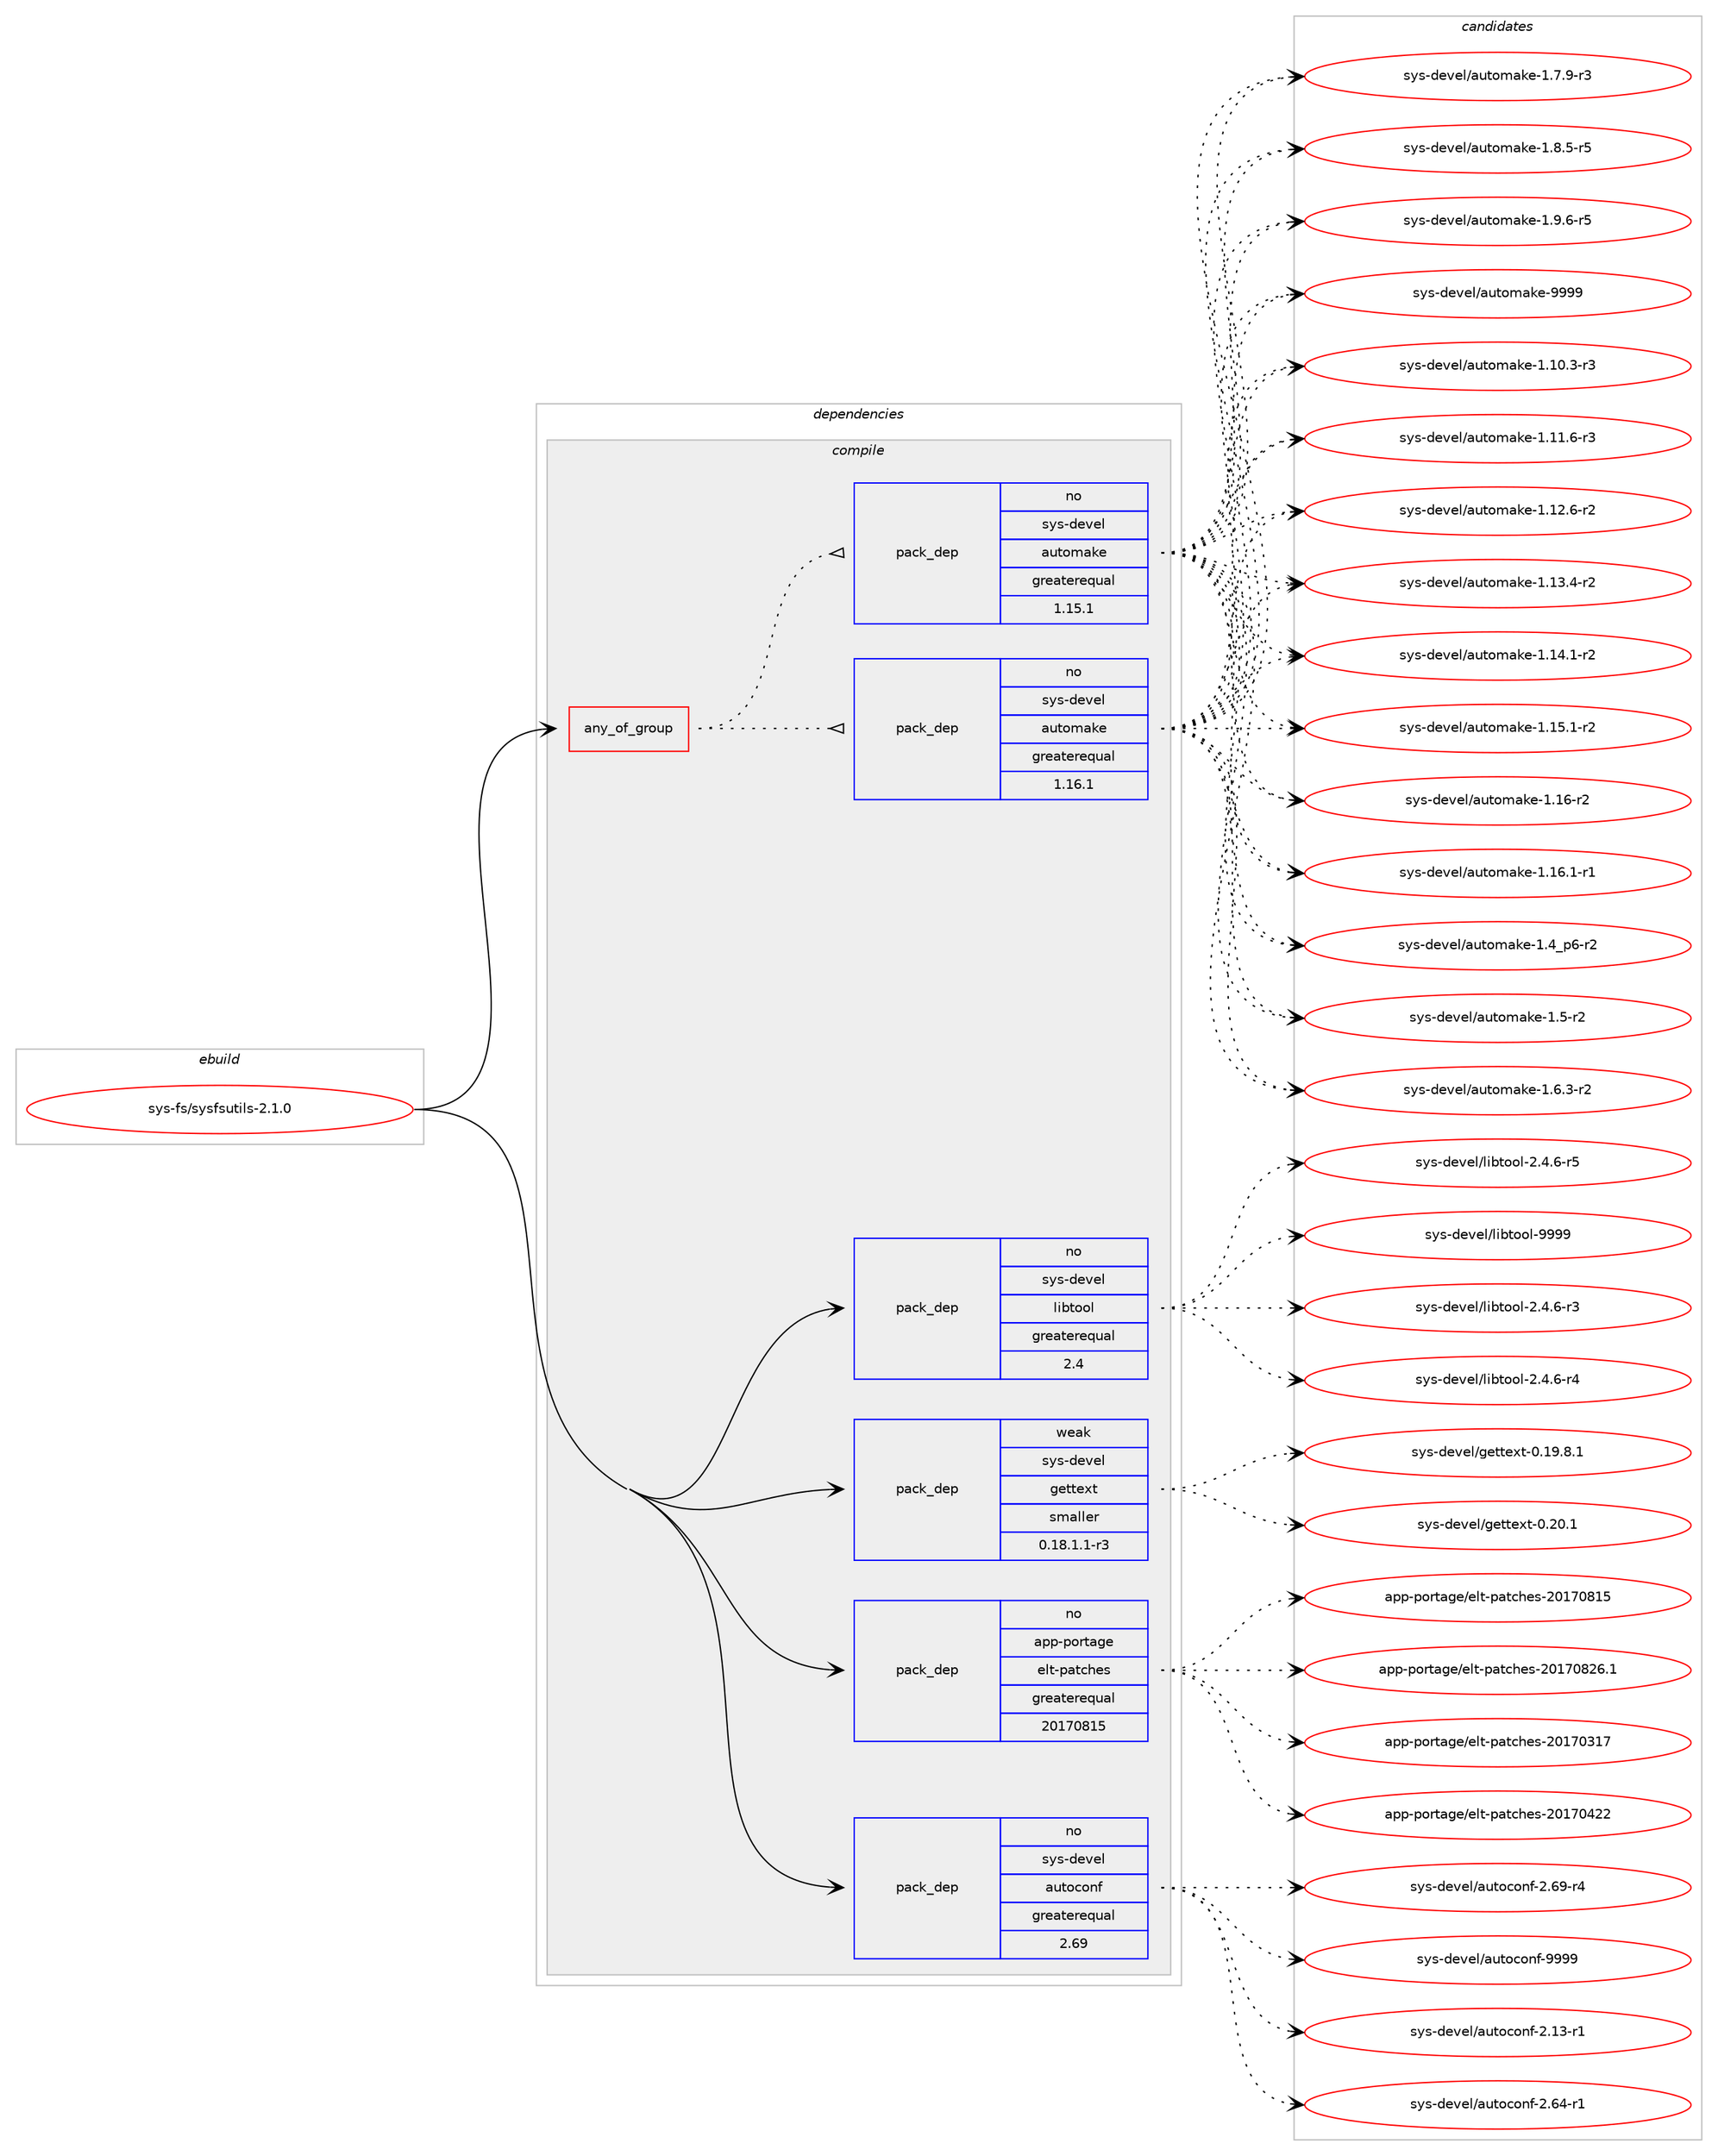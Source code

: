 digraph prolog {

# *************
# Graph options
# *************

newrank=true;
concentrate=true;
compound=true;
graph [rankdir=LR,fontname=Helvetica,fontsize=10,ranksep=1.5];#, ranksep=2.5, nodesep=0.2];
edge  [arrowhead=vee];
node  [fontname=Helvetica,fontsize=10];

# **********
# The ebuild
# **********

subgraph cluster_leftcol {
color=gray;
rank=same;
label=<<i>ebuild</i>>;
id [label="sys-fs/sysfsutils-2.1.0", color=red, width=4, href="../sys-fs/sysfsutils-2.1.0.svg"];
}

# ****************
# The dependencies
# ****************

subgraph cluster_midcol {
color=gray;
label=<<i>dependencies</i>>;
subgraph cluster_compile {
fillcolor="#eeeeee";
style=filled;
label=<<i>compile</i>>;
subgraph any17 {
dependency1310 [label=<<TABLE BORDER="0" CELLBORDER="1" CELLSPACING="0" CELLPADDING="4"><TR><TD CELLPADDING="10">any_of_group</TD></TR></TABLE>>, shape=none, color=red];subgraph pack971 {
dependency1311 [label=<<TABLE BORDER="0" CELLBORDER="1" CELLSPACING="0" CELLPADDING="4" WIDTH="220"><TR><TD ROWSPAN="6" CELLPADDING="30">pack_dep</TD></TR><TR><TD WIDTH="110">no</TD></TR><TR><TD>sys-devel</TD></TR><TR><TD>automake</TD></TR><TR><TD>greaterequal</TD></TR><TR><TD>1.16.1</TD></TR></TABLE>>, shape=none, color=blue];
}
dependency1310:e -> dependency1311:w [weight=20,style="dotted",arrowhead="oinv"];
subgraph pack972 {
dependency1312 [label=<<TABLE BORDER="0" CELLBORDER="1" CELLSPACING="0" CELLPADDING="4" WIDTH="220"><TR><TD ROWSPAN="6" CELLPADDING="30">pack_dep</TD></TR><TR><TD WIDTH="110">no</TD></TR><TR><TD>sys-devel</TD></TR><TR><TD>automake</TD></TR><TR><TD>greaterequal</TD></TR><TR><TD>1.15.1</TD></TR></TABLE>>, shape=none, color=blue];
}
dependency1310:e -> dependency1312:w [weight=20,style="dotted",arrowhead="oinv"];
}
id:e -> dependency1310:w [weight=20,style="solid",arrowhead="vee"];
subgraph pack973 {
dependency1313 [label=<<TABLE BORDER="0" CELLBORDER="1" CELLSPACING="0" CELLPADDING="4" WIDTH="220"><TR><TD ROWSPAN="6" CELLPADDING="30">pack_dep</TD></TR><TR><TD WIDTH="110">no</TD></TR><TR><TD>app-portage</TD></TR><TR><TD>elt-patches</TD></TR><TR><TD>greaterequal</TD></TR><TR><TD>20170815</TD></TR></TABLE>>, shape=none, color=blue];
}
id:e -> dependency1313:w [weight=20,style="solid",arrowhead="vee"];
subgraph pack974 {
dependency1314 [label=<<TABLE BORDER="0" CELLBORDER="1" CELLSPACING="0" CELLPADDING="4" WIDTH="220"><TR><TD ROWSPAN="6" CELLPADDING="30">pack_dep</TD></TR><TR><TD WIDTH="110">no</TD></TR><TR><TD>sys-devel</TD></TR><TR><TD>autoconf</TD></TR><TR><TD>greaterequal</TD></TR><TR><TD>2.69</TD></TR></TABLE>>, shape=none, color=blue];
}
id:e -> dependency1314:w [weight=20,style="solid",arrowhead="vee"];
subgraph pack975 {
dependency1315 [label=<<TABLE BORDER="0" CELLBORDER="1" CELLSPACING="0" CELLPADDING="4" WIDTH="220"><TR><TD ROWSPAN="6" CELLPADDING="30">pack_dep</TD></TR><TR><TD WIDTH="110">no</TD></TR><TR><TD>sys-devel</TD></TR><TR><TD>libtool</TD></TR><TR><TD>greaterequal</TD></TR><TR><TD>2.4</TD></TR></TABLE>>, shape=none, color=blue];
}
id:e -> dependency1315:w [weight=20,style="solid",arrowhead="vee"];
subgraph pack976 {
dependency1316 [label=<<TABLE BORDER="0" CELLBORDER="1" CELLSPACING="0" CELLPADDING="4" WIDTH="220"><TR><TD ROWSPAN="6" CELLPADDING="30">pack_dep</TD></TR><TR><TD WIDTH="110">weak</TD></TR><TR><TD>sys-devel</TD></TR><TR><TD>gettext</TD></TR><TR><TD>smaller</TD></TR><TR><TD>0.18.1.1-r3</TD></TR></TABLE>>, shape=none, color=blue];
}
id:e -> dependency1316:w [weight=20,style="solid",arrowhead="vee"];
}
subgraph cluster_compileandrun {
fillcolor="#eeeeee";
style=filled;
label=<<i>compile and run</i>>;
}
subgraph cluster_run {
fillcolor="#eeeeee";
style=filled;
label=<<i>run</i>>;
}
}

# **************
# The candidates
# **************

subgraph cluster_choices {
rank=same;
color=gray;
label=<<i>candidates</i>>;

subgraph choice971 {
color=black;
nodesep=1;
choice11512111545100101118101108479711711611110997107101454946494846514511451 [label="sys-devel/automake-1.10.3-r3", color=red, width=4,href="../sys-devel/automake-1.10.3-r3.svg"];
choice11512111545100101118101108479711711611110997107101454946494946544511451 [label="sys-devel/automake-1.11.6-r3", color=red, width=4,href="../sys-devel/automake-1.11.6-r3.svg"];
choice11512111545100101118101108479711711611110997107101454946495046544511450 [label="sys-devel/automake-1.12.6-r2", color=red, width=4,href="../sys-devel/automake-1.12.6-r2.svg"];
choice11512111545100101118101108479711711611110997107101454946495146524511450 [label="sys-devel/automake-1.13.4-r2", color=red, width=4,href="../sys-devel/automake-1.13.4-r2.svg"];
choice11512111545100101118101108479711711611110997107101454946495246494511450 [label="sys-devel/automake-1.14.1-r2", color=red, width=4,href="../sys-devel/automake-1.14.1-r2.svg"];
choice11512111545100101118101108479711711611110997107101454946495346494511450 [label="sys-devel/automake-1.15.1-r2", color=red, width=4,href="../sys-devel/automake-1.15.1-r2.svg"];
choice1151211154510010111810110847971171161111099710710145494649544511450 [label="sys-devel/automake-1.16-r2", color=red, width=4,href="../sys-devel/automake-1.16-r2.svg"];
choice11512111545100101118101108479711711611110997107101454946495446494511449 [label="sys-devel/automake-1.16.1-r1", color=red, width=4,href="../sys-devel/automake-1.16.1-r1.svg"];
choice115121115451001011181011084797117116111109971071014549465295112544511450 [label="sys-devel/automake-1.4_p6-r2", color=red, width=4,href="../sys-devel/automake-1.4_p6-r2.svg"];
choice11512111545100101118101108479711711611110997107101454946534511450 [label="sys-devel/automake-1.5-r2", color=red, width=4,href="../sys-devel/automake-1.5-r2.svg"];
choice115121115451001011181011084797117116111109971071014549465446514511450 [label="sys-devel/automake-1.6.3-r2", color=red, width=4,href="../sys-devel/automake-1.6.3-r2.svg"];
choice115121115451001011181011084797117116111109971071014549465546574511451 [label="sys-devel/automake-1.7.9-r3", color=red, width=4,href="../sys-devel/automake-1.7.9-r3.svg"];
choice115121115451001011181011084797117116111109971071014549465646534511453 [label="sys-devel/automake-1.8.5-r5", color=red, width=4,href="../sys-devel/automake-1.8.5-r5.svg"];
choice115121115451001011181011084797117116111109971071014549465746544511453 [label="sys-devel/automake-1.9.6-r5", color=red, width=4,href="../sys-devel/automake-1.9.6-r5.svg"];
choice115121115451001011181011084797117116111109971071014557575757 [label="sys-devel/automake-9999", color=red, width=4,href="../sys-devel/automake-9999.svg"];
dependency1311:e -> choice11512111545100101118101108479711711611110997107101454946494846514511451:w [style=dotted,weight="100"];
dependency1311:e -> choice11512111545100101118101108479711711611110997107101454946494946544511451:w [style=dotted,weight="100"];
dependency1311:e -> choice11512111545100101118101108479711711611110997107101454946495046544511450:w [style=dotted,weight="100"];
dependency1311:e -> choice11512111545100101118101108479711711611110997107101454946495146524511450:w [style=dotted,weight="100"];
dependency1311:e -> choice11512111545100101118101108479711711611110997107101454946495246494511450:w [style=dotted,weight="100"];
dependency1311:e -> choice11512111545100101118101108479711711611110997107101454946495346494511450:w [style=dotted,weight="100"];
dependency1311:e -> choice1151211154510010111810110847971171161111099710710145494649544511450:w [style=dotted,weight="100"];
dependency1311:e -> choice11512111545100101118101108479711711611110997107101454946495446494511449:w [style=dotted,weight="100"];
dependency1311:e -> choice115121115451001011181011084797117116111109971071014549465295112544511450:w [style=dotted,weight="100"];
dependency1311:e -> choice11512111545100101118101108479711711611110997107101454946534511450:w [style=dotted,weight="100"];
dependency1311:e -> choice115121115451001011181011084797117116111109971071014549465446514511450:w [style=dotted,weight="100"];
dependency1311:e -> choice115121115451001011181011084797117116111109971071014549465546574511451:w [style=dotted,weight="100"];
dependency1311:e -> choice115121115451001011181011084797117116111109971071014549465646534511453:w [style=dotted,weight="100"];
dependency1311:e -> choice115121115451001011181011084797117116111109971071014549465746544511453:w [style=dotted,weight="100"];
dependency1311:e -> choice115121115451001011181011084797117116111109971071014557575757:w [style=dotted,weight="100"];
}
subgraph choice972 {
color=black;
nodesep=1;
choice11512111545100101118101108479711711611110997107101454946494846514511451 [label="sys-devel/automake-1.10.3-r3", color=red, width=4,href="../sys-devel/automake-1.10.3-r3.svg"];
choice11512111545100101118101108479711711611110997107101454946494946544511451 [label="sys-devel/automake-1.11.6-r3", color=red, width=4,href="../sys-devel/automake-1.11.6-r3.svg"];
choice11512111545100101118101108479711711611110997107101454946495046544511450 [label="sys-devel/automake-1.12.6-r2", color=red, width=4,href="../sys-devel/automake-1.12.6-r2.svg"];
choice11512111545100101118101108479711711611110997107101454946495146524511450 [label="sys-devel/automake-1.13.4-r2", color=red, width=4,href="../sys-devel/automake-1.13.4-r2.svg"];
choice11512111545100101118101108479711711611110997107101454946495246494511450 [label="sys-devel/automake-1.14.1-r2", color=red, width=4,href="../sys-devel/automake-1.14.1-r2.svg"];
choice11512111545100101118101108479711711611110997107101454946495346494511450 [label="sys-devel/automake-1.15.1-r2", color=red, width=4,href="../sys-devel/automake-1.15.1-r2.svg"];
choice1151211154510010111810110847971171161111099710710145494649544511450 [label="sys-devel/automake-1.16-r2", color=red, width=4,href="../sys-devel/automake-1.16-r2.svg"];
choice11512111545100101118101108479711711611110997107101454946495446494511449 [label="sys-devel/automake-1.16.1-r1", color=red, width=4,href="../sys-devel/automake-1.16.1-r1.svg"];
choice115121115451001011181011084797117116111109971071014549465295112544511450 [label="sys-devel/automake-1.4_p6-r2", color=red, width=4,href="../sys-devel/automake-1.4_p6-r2.svg"];
choice11512111545100101118101108479711711611110997107101454946534511450 [label="sys-devel/automake-1.5-r2", color=red, width=4,href="../sys-devel/automake-1.5-r2.svg"];
choice115121115451001011181011084797117116111109971071014549465446514511450 [label="sys-devel/automake-1.6.3-r2", color=red, width=4,href="../sys-devel/automake-1.6.3-r2.svg"];
choice115121115451001011181011084797117116111109971071014549465546574511451 [label="sys-devel/automake-1.7.9-r3", color=red, width=4,href="../sys-devel/automake-1.7.9-r3.svg"];
choice115121115451001011181011084797117116111109971071014549465646534511453 [label="sys-devel/automake-1.8.5-r5", color=red, width=4,href="../sys-devel/automake-1.8.5-r5.svg"];
choice115121115451001011181011084797117116111109971071014549465746544511453 [label="sys-devel/automake-1.9.6-r5", color=red, width=4,href="../sys-devel/automake-1.9.6-r5.svg"];
choice115121115451001011181011084797117116111109971071014557575757 [label="sys-devel/automake-9999", color=red, width=4,href="../sys-devel/automake-9999.svg"];
dependency1312:e -> choice11512111545100101118101108479711711611110997107101454946494846514511451:w [style=dotted,weight="100"];
dependency1312:e -> choice11512111545100101118101108479711711611110997107101454946494946544511451:w [style=dotted,weight="100"];
dependency1312:e -> choice11512111545100101118101108479711711611110997107101454946495046544511450:w [style=dotted,weight="100"];
dependency1312:e -> choice11512111545100101118101108479711711611110997107101454946495146524511450:w [style=dotted,weight="100"];
dependency1312:e -> choice11512111545100101118101108479711711611110997107101454946495246494511450:w [style=dotted,weight="100"];
dependency1312:e -> choice11512111545100101118101108479711711611110997107101454946495346494511450:w [style=dotted,weight="100"];
dependency1312:e -> choice1151211154510010111810110847971171161111099710710145494649544511450:w [style=dotted,weight="100"];
dependency1312:e -> choice11512111545100101118101108479711711611110997107101454946495446494511449:w [style=dotted,weight="100"];
dependency1312:e -> choice115121115451001011181011084797117116111109971071014549465295112544511450:w [style=dotted,weight="100"];
dependency1312:e -> choice11512111545100101118101108479711711611110997107101454946534511450:w [style=dotted,weight="100"];
dependency1312:e -> choice115121115451001011181011084797117116111109971071014549465446514511450:w [style=dotted,weight="100"];
dependency1312:e -> choice115121115451001011181011084797117116111109971071014549465546574511451:w [style=dotted,weight="100"];
dependency1312:e -> choice115121115451001011181011084797117116111109971071014549465646534511453:w [style=dotted,weight="100"];
dependency1312:e -> choice115121115451001011181011084797117116111109971071014549465746544511453:w [style=dotted,weight="100"];
dependency1312:e -> choice115121115451001011181011084797117116111109971071014557575757:w [style=dotted,weight="100"];
}
subgraph choice973 {
color=black;
nodesep=1;
choice97112112451121111141169710310147101108116451129711699104101115455048495548514955 [label="app-portage/elt-patches-20170317", color=red, width=4,href="../app-portage/elt-patches-20170317.svg"];
choice97112112451121111141169710310147101108116451129711699104101115455048495548525050 [label="app-portage/elt-patches-20170422", color=red, width=4,href="../app-portage/elt-patches-20170422.svg"];
choice97112112451121111141169710310147101108116451129711699104101115455048495548564953 [label="app-portage/elt-patches-20170815", color=red, width=4,href="../app-portage/elt-patches-20170815.svg"];
choice971121124511211111411697103101471011081164511297116991041011154550484955485650544649 [label="app-portage/elt-patches-20170826.1", color=red, width=4,href="../app-portage/elt-patches-20170826.1.svg"];
dependency1313:e -> choice97112112451121111141169710310147101108116451129711699104101115455048495548514955:w [style=dotted,weight="100"];
dependency1313:e -> choice97112112451121111141169710310147101108116451129711699104101115455048495548525050:w [style=dotted,weight="100"];
dependency1313:e -> choice97112112451121111141169710310147101108116451129711699104101115455048495548564953:w [style=dotted,weight="100"];
dependency1313:e -> choice971121124511211111411697103101471011081164511297116991041011154550484955485650544649:w [style=dotted,weight="100"];
}
subgraph choice974 {
color=black;
nodesep=1;
choice1151211154510010111810110847971171161119911111010245504649514511449 [label="sys-devel/autoconf-2.13-r1", color=red, width=4,href="../sys-devel/autoconf-2.13-r1.svg"];
choice1151211154510010111810110847971171161119911111010245504654524511449 [label="sys-devel/autoconf-2.64-r1", color=red, width=4,href="../sys-devel/autoconf-2.64-r1.svg"];
choice1151211154510010111810110847971171161119911111010245504654574511452 [label="sys-devel/autoconf-2.69-r4", color=red, width=4,href="../sys-devel/autoconf-2.69-r4.svg"];
choice115121115451001011181011084797117116111991111101024557575757 [label="sys-devel/autoconf-9999", color=red, width=4,href="../sys-devel/autoconf-9999.svg"];
dependency1314:e -> choice1151211154510010111810110847971171161119911111010245504649514511449:w [style=dotted,weight="100"];
dependency1314:e -> choice1151211154510010111810110847971171161119911111010245504654524511449:w [style=dotted,weight="100"];
dependency1314:e -> choice1151211154510010111810110847971171161119911111010245504654574511452:w [style=dotted,weight="100"];
dependency1314:e -> choice115121115451001011181011084797117116111991111101024557575757:w [style=dotted,weight="100"];
}
subgraph choice975 {
color=black;
nodesep=1;
choice1151211154510010111810110847108105981161111111084550465246544511451 [label="sys-devel/libtool-2.4.6-r3", color=red, width=4,href="../sys-devel/libtool-2.4.6-r3.svg"];
choice1151211154510010111810110847108105981161111111084550465246544511452 [label="sys-devel/libtool-2.4.6-r4", color=red, width=4,href="../sys-devel/libtool-2.4.6-r4.svg"];
choice1151211154510010111810110847108105981161111111084550465246544511453 [label="sys-devel/libtool-2.4.6-r5", color=red, width=4,href="../sys-devel/libtool-2.4.6-r5.svg"];
choice1151211154510010111810110847108105981161111111084557575757 [label="sys-devel/libtool-9999", color=red, width=4,href="../sys-devel/libtool-9999.svg"];
dependency1315:e -> choice1151211154510010111810110847108105981161111111084550465246544511451:w [style=dotted,weight="100"];
dependency1315:e -> choice1151211154510010111810110847108105981161111111084550465246544511452:w [style=dotted,weight="100"];
dependency1315:e -> choice1151211154510010111810110847108105981161111111084550465246544511453:w [style=dotted,weight="100"];
dependency1315:e -> choice1151211154510010111810110847108105981161111111084557575757:w [style=dotted,weight="100"];
}
subgraph choice976 {
color=black;
nodesep=1;
choice1151211154510010111810110847103101116116101120116454846495746564649 [label="sys-devel/gettext-0.19.8.1", color=red, width=4,href="../sys-devel/gettext-0.19.8.1.svg"];
choice115121115451001011181011084710310111611610112011645484650484649 [label="sys-devel/gettext-0.20.1", color=red, width=4,href="../sys-devel/gettext-0.20.1.svg"];
dependency1316:e -> choice1151211154510010111810110847103101116116101120116454846495746564649:w [style=dotted,weight="100"];
dependency1316:e -> choice115121115451001011181011084710310111611610112011645484650484649:w [style=dotted,weight="100"];
}
}

}
